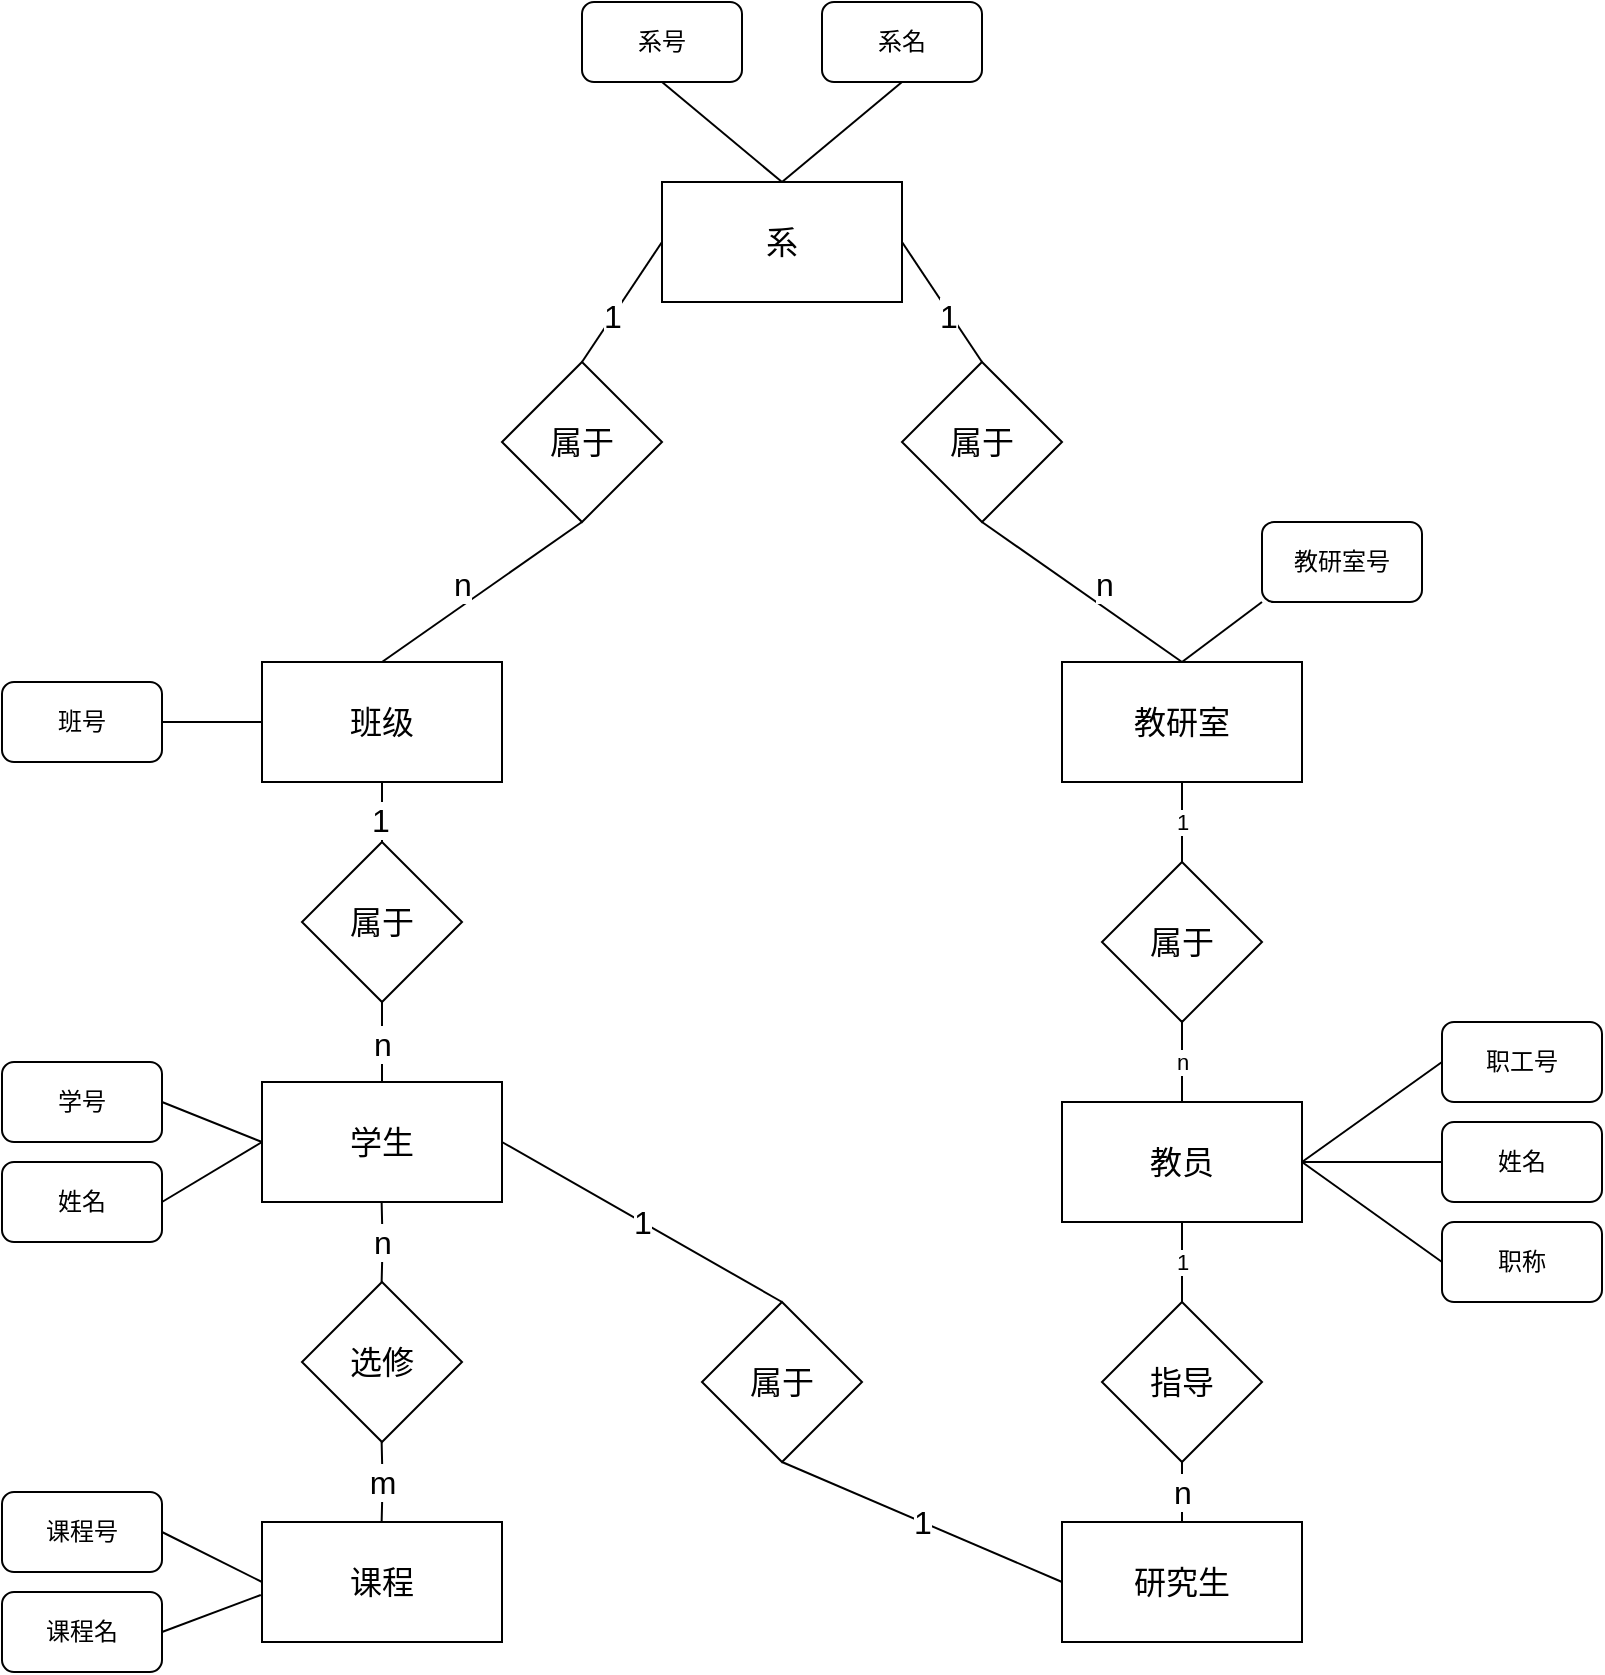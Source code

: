 <mxfile version="20.6.0" type="github">
  <diagram id="wtk5QLIoAwouslw7U4_e" name="第 1 页">
    <mxGraphModel dx="1599" dy="1215" grid="1" gridSize="10" guides="1" tooltips="1" connect="1" arrows="1" fold="1" page="1" pageScale="1" pageWidth="850" pageHeight="1100" math="0" shadow="0">
      <root>
        <mxCell id="0" />
        <mxCell id="1" parent="0" />
        <mxCell id="UVKUmxEZPX85mDdvoM-r-1" value="&lt;font style=&quot;font-size: 16px;&quot;&gt;系&lt;/font&gt;" style="rounded=0;whiteSpace=wrap;html=1;" vertex="1" parent="1">
          <mxGeometry x="270" y="240" width="120" height="60" as="geometry" />
        </mxCell>
        <mxCell id="UVKUmxEZPX85mDdvoM-r-2" value="属于" style="rhombus;whiteSpace=wrap;html=1;fontSize=16;" vertex="1" parent="1">
          <mxGeometry x="190" y="330" width="80" height="80" as="geometry" />
        </mxCell>
        <mxCell id="UVKUmxEZPX85mDdvoM-r-3" value="属于" style="rhombus;whiteSpace=wrap;html=1;fontSize=16;" vertex="1" parent="1">
          <mxGeometry x="390" y="330" width="80" height="80" as="geometry" />
        </mxCell>
        <mxCell id="UVKUmxEZPX85mDdvoM-r-4" value="" style="endArrow=none;html=1;rounded=0;fontSize=16;entryX=0;entryY=0.5;entryDx=0;entryDy=0;exitX=0.5;exitY=0;exitDx=0;exitDy=0;" edge="1" parent="1" source="UVKUmxEZPX85mDdvoM-r-2" target="UVKUmxEZPX85mDdvoM-r-1">
          <mxGeometry width="50" height="50" relative="1" as="geometry">
            <mxPoint x="220" y="370" as="sourcePoint" />
            <mxPoint x="270" y="320" as="targetPoint" />
          </mxGeometry>
        </mxCell>
        <mxCell id="UVKUmxEZPX85mDdvoM-r-5" value="1" style="edgeLabel;html=1;align=center;verticalAlign=middle;resizable=0;points=[];fontSize=16;" vertex="1" connectable="0" parent="UVKUmxEZPX85mDdvoM-r-4">
          <mxGeometry x="-0.24" y="1" relative="1" as="geometry">
            <mxPoint as="offset" />
          </mxGeometry>
        </mxCell>
        <mxCell id="UVKUmxEZPX85mDdvoM-r-6" value="" style="endArrow=none;html=1;rounded=0;fontSize=16;entryX=1;entryY=0.5;entryDx=0;entryDy=0;exitX=0.5;exitY=0;exitDx=0;exitDy=0;" edge="1" parent="1" source="UVKUmxEZPX85mDdvoM-r-3" target="UVKUmxEZPX85mDdvoM-r-1">
          <mxGeometry width="50" height="50" relative="1" as="geometry">
            <mxPoint x="320" y="410" as="sourcePoint" />
            <mxPoint x="370" y="360" as="targetPoint" />
          </mxGeometry>
        </mxCell>
        <mxCell id="UVKUmxEZPX85mDdvoM-r-7" value="1" style="edgeLabel;html=1;align=center;verticalAlign=middle;resizable=0;points=[];fontSize=16;" vertex="1" connectable="0" parent="UVKUmxEZPX85mDdvoM-r-6">
          <mxGeometry x="-0.191" y="1" relative="1" as="geometry">
            <mxPoint as="offset" />
          </mxGeometry>
        </mxCell>
        <mxCell id="UVKUmxEZPX85mDdvoM-r-8" value="班级" style="rounded=0;whiteSpace=wrap;html=1;fontSize=16;" vertex="1" parent="1">
          <mxGeometry x="70" y="480" width="120" height="60" as="geometry" />
        </mxCell>
        <mxCell id="UVKUmxEZPX85mDdvoM-r-9" value="" style="endArrow=none;html=1;rounded=0;fontSize=16;entryX=0.5;entryY=1;entryDx=0;entryDy=0;exitX=0.5;exitY=0;exitDx=0;exitDy=0;" edge="1" parent="1" source="UVKUmxEZPX85mDdvoM-r-8" target="UVKUmxEZPX85mDdvoM-r-2">
          <mxGeometry width="50" height="50" relative="1" as="geometry">
            <mxPoint x="300" y="490" as="sourcePoint" />
            <mxPoint x="350" y="440" as="targetPoint" />
          </mxGeometry>
        </mxCell>
        <mxCell id="UVKUmxEZPX85mDdvoM-r-10" value="n" style="edgeLabel;html=1;align=center;verticalAlign=middle;resizable=0;points=[];fontSize=16;" vertex="1" connectable="0" parent="UVKUmxEZPX85mDdvoM-r-9">
          <mxGeometry x="-0.216" relative="1" as="geometry">
            <mxPoint y="-12" as="offset" />
          </mxGeometry>
        </mxCell>
        <mxCell id="UVKUmxEZPX85mDdvoM-r-74" value="1" style="edgeStyle=none;rounded=0;orthogonalLoop=1;jettySize=auto;html=1;exitX=0.5;exitY=1;exitDx=0;exitDy=0;entryX=0.5;entryY=0;entryDx=0;entryDy=0;endArrow=none;endFill=0;" edge="1" parent="1" source="UVKUmxEZPX85mDdvoM-r-11" target="UVKUmxEZPX85mDdvoM-r-73">
          <mxGeometry relative="1" as="geometry" />
        </mxCell>
        <mxCell id="UVKUmxEZPX85mDdvoM-r-11" value="教研室" style="rounded=0;whiteSpace=wrap;html=1;fontSize=16;" vertex="1" parent="1">
          <mxGeometry x="470" y="480" width="120" height="60" as="geometry" />
        </mxCell>
        <mxCell id="UVKUmxEZPX85mDdvoM-r-12" value="" style="endArrow=none;html=1;rounded=0;fontSize=16;entryX=0.5;entryY=1;entryDx=0;entryDy=0;exitX=0.5;exitY=0;exitDx=0;exitDy=0;" edge="1" parent="1" source="UVKUmxEZPX85mDdvoM-r-11" target="UVKUmxEZPX85mDdvoM-r-3">
          <mxGeometry width="50" height="50" relative="1" as="geometry">
            <mxPoint x="240" y="490" as="sourcePoint" />
            <mxPoint x="240" y="420" as="targetPoint" />
          </mxGeometry>
        </mxCell>
        <mxCell id="UVKUmxEZPX85mDdvoM-r-13" value="n" style="edgeLabel;html=1;align=center;verticalAlign=middle;resizable=0;points=[];fontSize=16;" vertex="1" connectable="0" parent="UVKUmxEZPX85mDdvoM-r-12">
          <mxGeometry x="-0.216" relative="1" as="geometry">
            <mxPoint y="-12" as="offset" />
          </mxGeometry>
        </mxCell>
        <mxCell id="UVKUmxEZPX85mDdvoM-r-28" style="edgeStyle=orthogonalEdgeStyle;rounded=0;orthogonalLoop=1;jettySize=auto;html=1;exitX=0.5;exitY=1;exitDx=0;exitDy=0;entryX=0.5;entryY=0;entryDx=0;entryDy=0;fontSize=16;endArrow=none;endFill=0;" edge="1" parent="1" source="UVKUmxEZPX85mDdvoM-r-30" target="UVKUmxEZPX85mDdvoM-r-33">
          <mxGeometry relative="1" as="geometry" />
        </mxCell>
        <mxCell id="UVKUmxEZPX85mDdvoM-r-29" value="n" style="edgeLabel;html=1;align=center;verticalAlign=middle;resizable=0;points=[];fontSize=16;" vertex="1" connectable="0" parent="UVKUmxEZPX85mDdvoM-r-28">
          <mxGeometry x="0.276" y="-1" relative="1" as="geometry">
            <mxPoint x="1" y="-5" as="offset" />
          </mxGeometry>
        </mxCell>
        <mxCell id="UVKUmxEZPX85mDdvoM-r-30" value="属于" style="rhombus;whiteSpace=wrap;html=1;fontSize=16;" vertex="1" parent="1">
          <mxGeometry x="90" y="570" width="80" height="80" as="geometry" />
        </mxCell>
        <mxCell id="UVKUmxEZPX85mDdvoM-r-31" value="" style="endArrow=none;html=1;rounded=0;fontSize=16;entryX=0.5;entryY=1;entryDx=0;entryDy=0;exitX=0.5;exitY=0;exitDx=0;exitDy=0;" edge="1" parent="1" source="UVKUmxEZPX85mDdvoM-r-30" target="UVKUmxEZPX85mDdvoM-r-8">
          <mxGeometry width="50" height="50" relative="1" as="geometry">
            <mxPoint x="240" y="340" as="sourcePoint" />
            <mxPoint x="280" y="280" as="targetPoint" />
          </mxGeometry>
        </mxCell>
        <mxCell id="UVKUmxEZPX85mDdvoM-r-32" value="1" style="edgeLabel;html=1;align=center;verticalAlign=middle;resizable=0;points=[];fontSize=16;" vertex="1" connectable="0" parent="UVKUmxEZPX85mDdvoM-r-31">
          <mxGeometry x="-0.24" y="1" relative="1" as="geometry">
            <mxPoint as="offset" />
          </mxGeometry>
        </mxCell>
        <mxCell id="UVKUmxEZPX85mDdvoM-r-33" value="学生" style="rounded=0;whiteSpace=wrap;html=1;fontSize=16;" vertex="1" parent="1">
          <mxGeometry x="70" y="690" width="120" height="60" as="geometry" />
        </mxCell>
        <mxCell id="UVKUmxEZPX85mDdvoM-r-34" value="课程" style="rounded=0;whiteSpace=wrap;html=1;fontSize=16;" vertex="1" parent="1">
          <mxGeometry x="70" y="910" width="120" height="60" as="geometry" />
        </mxCell>
        <mxCell id="UVKUmxEZPX85mDdvoM-r-35" value="选修" style="rhombus;whiteSpace=wrap;html=1;fontSize=16;" vertex="1" parent="1">
          <mxGeometry x="90" y="790" width="80" height="80" as="geometry" />
        </mxCell>
        <mxCell id="UVKUmxEZPX85mDdvoM-r-36" style="edgeStyle=orthogonalEdgeStyle;rounded=0;orthogonalLoop=1;jettySize=auto;html=1;exitX=0.5;exitY=1;exitDx=0;exitDy=0;entryX=0.5;entryY=0;entryDx=0;entryDy=0;fontSize=16;endArrow=none;endFill=0;" edge="1" parent="1">
          <mxGeometry relative="1" as="geometry">
            <mxPoint x="129.82" y="750" as="sourcePoint" />
            <mxPoint x="129.82" y="790" as="targetPoint" />
          </mxGeometry>
        </mxCell>
        <mxCell id="UVKUmxEZPX85mDdvoM-r-37" value="n" style="edgeLabel;html=1;align=center;verticalAlign=middle;resizable=0;points=[];fontSize=16;" vertex="1" connectable="0" parent="UVKUmxEZPX85mDdvoM-r-36">
          <mxGeometry x="0.276" y="-1" relative="1" as="geometry">
            <mxPoint x="1" y="-5" as="offset" />
          </mxGeometry>
        </mxCell>
        <mxCell id="UVKUmxEZPX85mDdvoM-r-38" style="edgeStyle=orthogonalEdgeStyle;rounded=0;orthogonalLoop=1;jettySize=auto;html=1;exitX=0.5;exitY=1;exitDx=0;exitDy=0;entryX=0.5;entryY=0;entryDx=0;entryDy=0;fontSize=16;endArrow=none;endFill=0;" edge="1" parent="1">
          <mxGeometry relative="1" as="geometry">
            <mxPoint x="129.82" y="870" as="sourcePoint" />
            <mxPoint x="129.82" y="910" as="targetPoint" />
          </mxGeometry>
        </mxCell>
        <mxCell id="UVKUmxEZPX85mDdvoM-r-39" value="m" style="edgeLabel;html=1;align=center;verticalAlign=middle;resizable=0;points=[];fontSize=16;" vertex="1" connectable="0" parent="UVKUmxEZPX85mDdvoM-r-38">
          <mxGeometry x="0.276" y="-1" relative="1" as="geometry">
            <mxPoint x="1" y="-5" as="offset" />
          </mxGeometry>
        </mxCell>
        <mxCell id="UVKUmxEZPX85mDdvoM-r-40" value="研究生" style="rounded=0;whiteSpace=wrap;html=1;fontSize=16;" vertex="1" parent="1">
          <mxGeometry x="470" y="910" width="120" height="60" as="geometry" />
        </mxCell>
        <mxCell id="UVKUmxEZPX85mDdvoM-r-41" value="指导" style="rhombus;whiteSpace=wrap;html=1;fontSize=16;" vertex="1" parent="1">
          <mxGeometry x="490" y="800" width="80" height="80" as="geometry" />
        </mxCell>
        <mxCell id="UVKUmxEZPX85mDdvoM-r-42" value="属于" style="rhombus;whiteSpace=wrap;html=1;fontSize=16;" vertex="1" parent="1">
          <mxGeometry x="290" y="800" width="80" height="80" as="geometry" />
        </mxCell>
        <mxCell id="UVKUmxEZPX85mDdvoM-r-43" value="1" style="endArrow=none;html=1;rounded=0;fontSize=16;entryX=1;entryY=0.5;entryDx=0;entryDy=0;exitX=0.5;exitY=0;exitDx=0;exitDy=0;" edge="1" parent="1" source="UVKUmxEZPX85mDdvoM-r-42" target="UVKUmxEZPX85mDdvoM-r-33">
          <mxGeometry width="50" height="50" relative="1" as="geometry">
            <mxPoint x="280" y="780" as="sourcePoint" />
            <mxPoint x="290" y="730" as="targetPoint" />
          </mxGeometry>
        </mxCell>
        <mxCell id="UVKUmxEZPX85mDdvoM-r-44" value="1" style="endArrow=none;html=1;rounded=0;fontSize=16;entryX=0.5;entryY=1;entryDx=0;entryDy=0;exitX=0;exitY=0.5;exitDx=0;exitDy=0;" edge="1" parent="1" source="UVKUmxEZPX85mDdvoM-r-40" target="UVKUmxEZPX85mDdvoM-r-42">
          <mxGeometry width="50" height="50" relative="1" as="geometry">
            <mxPoint x="300" y="840" as="sourcePoint" />
            <mxPoint x="330" y="935" as="targetPoint" />
          </mxGeometry>
        </mxCell>
        <mxCell id="UVKUmxEZPX85mDdvoM-r-45" value="n" style="endArrow=none;html=1;rounded=0;fontSize=16;entryX=0.5;entryY=1;entryDx=0;entryDy=0;exitX=0.5;exitY=0;exitDx=0;exitDy=0;" edge="1" parent="1" source="UVKUmxEZPX85mDdvoM-r-40" target="UVKUmxEZPX85mDdvoM-r-41">
          <mxGeometry width="50" height="50" relative="1" as="geometry">
            <mxPoint x="530" y="915" as="sourcePoint" />
            <mxPoint x="580" y="865" as="targetPoint" />
          </mxGeometry>
        </mxCell>
        <mxCell id="UVKUmxEZPX85mDdvoM-r-52" style="rounded=0;orthogonalLoop=1;jettySize=auto;html=1;exitX=0.5;exitY=1;exitDx=0;exitDy=0;entryX=0.5;entryY=0;entryDx=0;entryDy=0;endArrow=none;endFill=0;" edge="1" parent="1" source="UVKUmxEZPX85mDdvoM-r-48" target="UVKUmxEZPX85mDdvoM-r-1">
          <mxGeometry relative="1" as="geometry" />
        </mxCell>
        <mxCell id="UVKUmxEZPX85mDdvoM-r-48" value="系号" style="rounded=1;whiteSpace=wrap;html=1;" vertex="1" parent="1">
          <mxGeometry x="230" y="150" width="80" height="40" as="geometry" />
        </mxCell>
        <mxCell id="UVKUmxEZPX85mDdvoM-r-53" style="edgeStyle=none;rounded=0;orthogonalLoop=1;jettySize=auto;html=1;exitX=0.5;exitY=1;exitDx=0;exitDy=0;entryX=0.5;entryY=0;entryDx=0;entryDy=0;endArrow=none;endFill=0;" edge="1" parent="1" source="UVKUmxEZPX85mDdvoM-r-49" target="UVKUmxEZPX85mDdvoM-r-1">
          <mxGeometry relative="1" as="geometry" />
        </mxCell>
        <mxCell id="UVKUmxEZPX85mDdvoM-r-49" value="系名" style="rounded=1;whiteSpace=wrap;html=1;" vertex="1" parent="1">
          <mxGeometry x="350" y="150" width="80" height="40" as="geometry" />
        </mxCell>
        <mxCell id="UVKUmxEZPX85mDdvoM-r-58" style="edgeStyle=none;rounded=0;orthogonalLoop=1;jettySize=auto;html=1;exitX=1;exitY=0.5;exitDx=0;exitDy=0;entryX=0;entryY=0.5;entryDx=0;entryDy=0;endArrow=none;endFill=0;" edge="1" parent="1" source="UVKUmxEZPX85mDdvoM-r-56" target="UVKUmxEZPX85mDdvoM-r-8">
          <mxGeometry relative="1" as="geometry" />
        </mxCell>
        <mxCell id="UVKUmxEZPX85mDdvoM-r-56" value="班号" style="rounded=1;whiteSpace=wrap;html=1;" vertex="1" parent="1">
          <mxGeometry x="-60" y="490" width="80" height="40" as="geometry" />
        </mxCell>
        <mxCell id="UVKUmxEZPX85mDdvoM-r-61" style="edgeStyle=none;rounded=0;orthogonalLoop=1;jettySize=auto;html=1;exitX=0;exitY=1;exitDx=0;exitDy=0;entryX=0.5;entryY=0;entryDx=0;entryDy=0;endArrow=none;endFill=0;" edge="1" parent="1" source="UVKUmxEZPX85mDdvoM-r-60" target="UVKUmxEZPX85mDdvoM-r-11">
          <mxGeometry relative="1" as="geometry" />
        </mxCell>
        <mxCell id="UVKUmxEZPX85mDdvoM-r-60" value="教研室号" style="rounded=1;whiteSpace=wrap;html=1;" vertex="1" parent="1">
          <mxGeometry x="570" y="410" width="80" height="40" as="geometry" />
        </mxCell>
        <mxCell id="UVKUmxEZPX85mDdvoM-r-63" style="edgeStyle=none;rounded=0;orthogonalLoop=1;jettySize=auto;html=1;exitX=1;exitY=0.5;exitDx=0;exitDy=0;entryX=0;entryY=0.5;entryDx=0;entryDy=0;endArrow=none;endFill=0;" edge="1" parent="1" source="UVKUmxEZPX85mDdvoM-r-62" target="UVKUmxEZPX85mDdvoM-r-33">
          <mxGeometry relative="1" as="geometry" />
        </mxCell>
        <mxCell id="UVKUmxEZPX85mDdvoM-r-62" value="学号" style="rounded=1;whiteSpace=wrap;html=1;" vertex="1" parent="1">
          <mxGeometry x="-60" y="680" width="80" height="40" as="geometry" />
        </mxCell>
        <mxCell id="UVKUmxEZPX85mDdvoM-r-65" style="edgeStyle=none;rounded=0;orthogonalLoop=1;jettySize=auto;html=1;exitX=1;exitY=0.5;exitDx=0;exitDy=0;entryX=0;entryY=0.5;entryDx=0;entryDy=0;endArrow=none;endFill=0;" edge="1" parent="1" source="UVKUmxEZPX85mDdvoM-r-64" target="UVKUmxEZPX85mDdvoM-r-33">
          <mxGeometry relative="1" as="geometry" />
        </mxCell>
        <mxCell id="UVKUmxEZPX85mDdvoM-r-64" value="姓名" style="rounded=1;whiteSpace=wrap;html=1;" vertex="1" parent="1">
          <mxGeometry x="-60" y="730" width="80" height="40" as="geometry" />
        </mxCell>
        <mxCell id="UVKUmxEZPX85mDdvoM-r-68" style="edgeStyle=none;rounded=0;orthogonalLoop=1;jettySize=auto;html=1;exitX=1;exitY=0.5;exitDx=0;exitDy=0;entryX=0;entryY=0.5;entryDx=0;entryDy=0;endArrow=none;endFill=0;" edge="1" parent="1" source="UVKUmxEZPX85mDdvoM-r-66" target="UVKUmxEZPX85mDdvoM-r-34">
          <mxGeometry relative="1" as="geometry" />
        </mxCell>
        <mxCell id="UVKUmxEZPX85mDdvoM-r-66" value="课程号" style="rounded=1;whiteSpace=wrap;html=1;" vertex="1" parent="1">
          <mxGeometry x="-60" y="895" width="80" height="40" as="geometry" />
        </mxCell>
        <mxCell id="UVKUmxEZPX85mDdvoM-r-71" style="edgeStyle=none;rounded=0;orthogonalLoop=1;jettySize=auto;html=1;exitX=1;exitY=0.5;exitDx=0;exitDy=0;entryX=-0.005;entryY=0.608;entryDx=0;entryDy=0;entryPerimeter=0;endArrow=none;endFill=0;" edge="1" parent="1" source="UVKUmxEZPX85mDdvoM-r-67" target="UVKUmxEZPX85mDdvoM-r-34">
          <mxGeometry relative="1" as="geometry" />
        </mxCell>
        <mxCell id="UVKUmxEZPX85mDdvoM-r-67" value="课程名" style="rounded=1;whiteSpace=wrap;html=1;" vertex="1" parent="1">
          <mxGeometry x="-60" y="945" width="80" height="40" as="geometry" />
        </mxCell>
        <mxCell id="UVKUmxEZPX85mDdvoM-r-84" value="1" style="edgeStyle=none;rounded=0;orthogonalLoop=1;jettySize=auto;html=1;exitX=0.5;exitY=1;exitDx=0;exitDy=0;entryX=0.5;entryY=0;entryDx=0;entryDy=0;endArrow=none;endFill=0;" edge="1" parent="1" source="UVKUmxEZPX85mDdvoM-r-72" target="UVKUmxEZPX85mDdvoM-r-41">
          <mxGeometry relative="1" as="geometry" />
        </mxCell>
        <mxCell id="UVKUmxEZPX85mDdvoM-r-72" value="教员" style="rounded=0;whiteSpace=wrap;html=1;fontSize=16;" vertex="1" parent="1">
          <mxGeometry x="470" y="700" width="120" height="60" as="geometry" />
        </mxCell>
        <mxCell id="UVKUmxEZPX85mDdvoM-r-75" value="n" style="edgeStyle=none;rounded=0;orthogonalLoop=1;jettySize=auto;html=1;exitX=0.5;exitY=1;exitDx=0;exitDy=0;entryX=0.5;entryY=0;entryDx=0;entryDy=0;endArrow=none;endFill=0;" edge="1" parent="1" source="UVKUmxEZPX85mDdvoM-r-73" target="UVKUmxEZPX85mDdvoM-r-72">
          <mxGeometry relative="1" as="geometry" />
        </mxCell>
        <mxCell id="UVKUmxEZPX85mDdvoM-r-73" value="属于" style="rhombus;whiteSpace=wrap;html=1;fontSize=16;" vertex="1" parent="1">
          <mxGeometry x="490" y="580" width="80" height="80" as="geometry" />
        </mxCell>
        <mxCell id="UVKUmxEZPX85mDdvoM-r-82" style="edgeStyle=none;rounded=0;orthogonalLoop=1;jettySize=auto;html=1;exitX=0;exitY=0.5;exitDx=0;exitDy=0;entryX=1;entryY=0.5;entryDx=0;entryDy=0;endArrow=none;endFill=0;" edge="1" parent="1" source="UVKUmxEZPX85mDdvoM-r-78" target="UVKUmxEZPX85mDdvoM-r-72">
          <mxGeometry relative="1" as="geometry" />
        </mxCell>
        <mxCell id="UVKUmxEZPX85mDdvoM-r-78" value="职工号" style="rounded=1;whiteSpace=wrap;html=1;" vertex="1" parent="1">
          <mxGeometry x="660" y="660" width="80" height="40" as="geometry" />
        </mxCell>
        <mxCell id="UVKUmxEZPX85mDdvoM-r-83" style="edgeStyle=none;rounded=0;orthogonalLoop=1;jettySize=auto;html=1;exitX=0;exitY=0.5;exitDx=0;exitDy=0;entryX=1;entryY=0.5;entryDx=0;entryDy=0;endArrow=none;endFill=0;" edge="1" parent="1" source="UVKUmxEZPX85mDdvoM-r-79" target="UVKUmxEZPX85mDdvoM-r-72">
          <mxGeometry relative="1" as="geometry" />
        </mxCell>
        <mxCell id="UVKUmxEZPX85mDdvoM-r-79" value="姓名" style="rounded=1;whiteSpace=wrap;html=1;" vertex="1" parent="1">
          <mxGeometry x="660" y="710" width="80" height="40" as="geometry" />
        </mxCell>
        <mxCell id="UVKUmxEZPX85mDdvoM-r-86" style="edgeStyle=none;rounded=0;orthogonalLoop=1;jettySize=auto;html=1;exitX=0;exitY=0.5;exitDx=0;exitDy=0;entryX=1;entryY=0.5;entryDx=0;entryDy=0;endArrow=none;endFill=0;" edge="1" parent="1" source="UVKUmxEZPX85mDdvoM-r-85" target="UVKUmxEZPX85mDdvoM-r-72">
          <mxGeometry relative="1" as="geometry" />
        </mxCell>
        <mxCell id="UVKUmxEZPX85mDdvoM-r-85" value="职称" style="rounded=1;whiteSpace=wrap;html=1;" vertex="1" parent="1">
          <mxGeometry x="660" y="760" width="80" height="40" as="geometry" />
        </mxCell>
      </root>
    </mxGraphModel>
  </diagram>
</mxfile>
